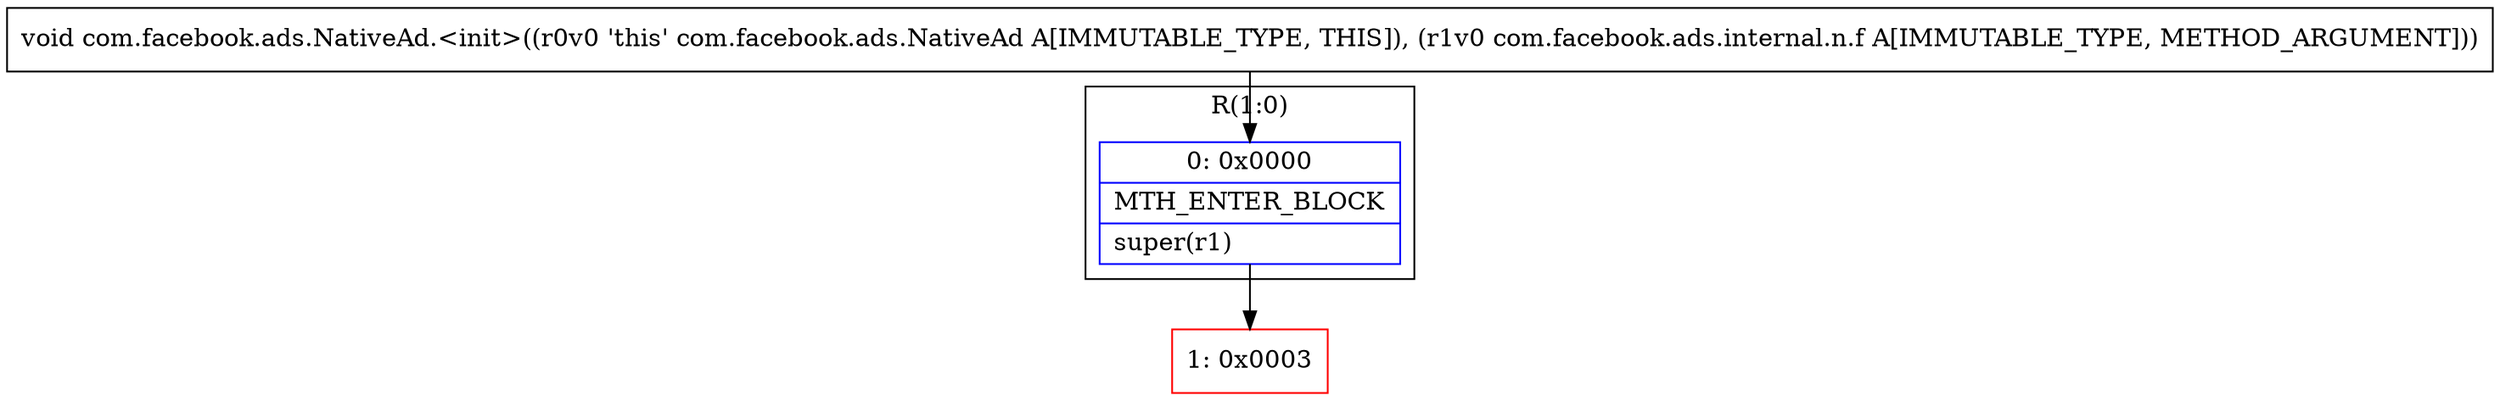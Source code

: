 digraph "CFG forcom.facebook.ads.NativeAd.\<init\>(Lcom\/facebook\/ads\/internal\/n\/f;)V" {
subgraph cluster_Region_1297726188 {
label = "R(1:0)";
node [shape=record,color=blue];
Node_0 [shape=record,label="{0\:\ 0x0000|MTH_ENTER_BLOCK\l|super(r1)\l}"];
}
Node_1 [shape=record,color=red,label="{1\:\ 0x0003}"];
MethodNode[shape=record,label="{void com.facebook.ads.NativeAd.\<init\>((r0v0 'this' com.facebook.ads.NativeAd A[IMMUTABLE_TYPE, THIS]), (r1v0 com.facebook.ads.internal.n.f A[IMMUTABLE_TYPE, METHOD_ARGUMENT])) }"];
MethodNode -> Node_0;
Node_0 -> Node_1;
}

